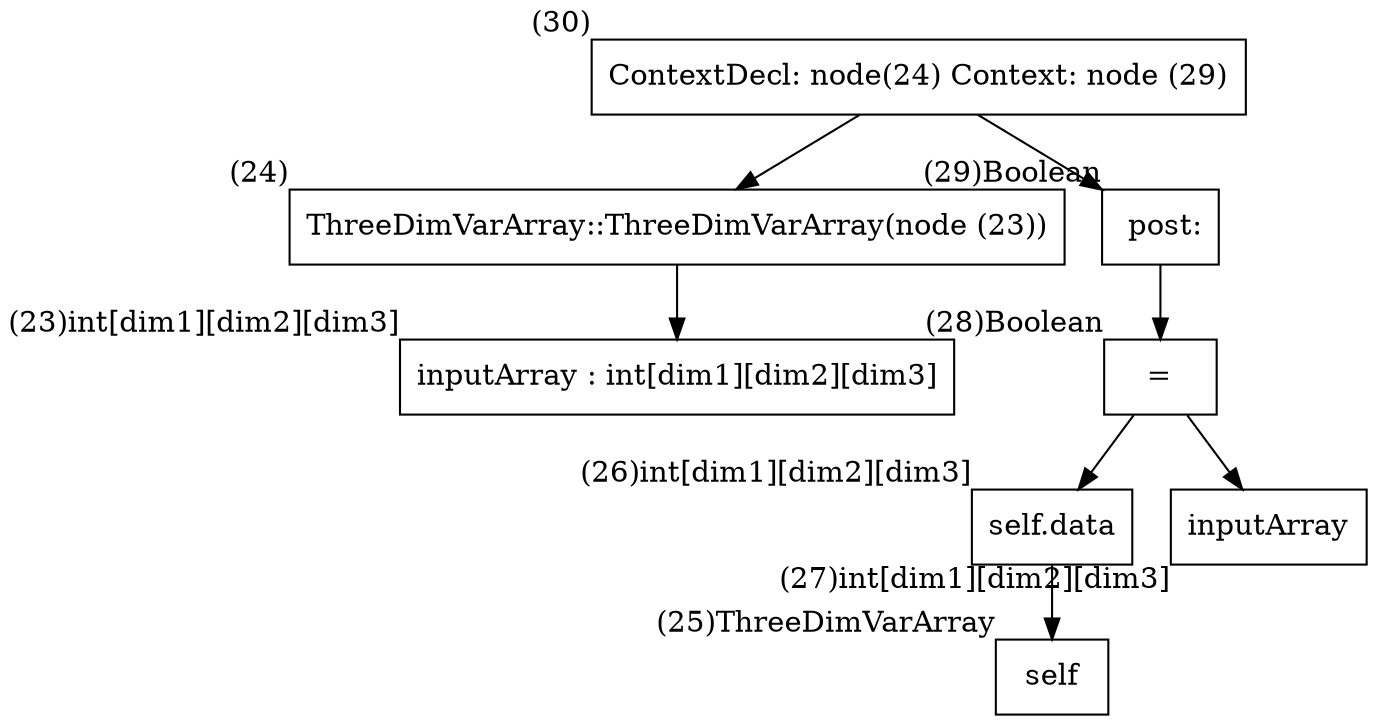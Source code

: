 digraph AST {
  node [shape=box];
  n30 [label="ContextDecl: node(24) Context: node (29)", xlabel="(30)"];
  n30 -> n24;
  n30 -> n29;
  n24 [label="ThreeDimVarArray::ThreeDimVarArray(node (23))", xlabel="(24)"];
  n24 -> n23;
  n29 [label=" post:", xlabel="(29)Boolean"];
  n29 -> n28;
  n23 [label="inputArray : int[dim1][dim2][dim3]", xlabel="(23)int[dim1][dim2][dim3]"];
  n28 [label="=", xlabel="(28)Boolean"];
  n28 -> n26;
  n28 -> n27;
  n26 [label="self.data", xlabel="(26)int[dim1][dim2][dim3]"];
  n26 -> n25;
  n27 [label="inputArray", xlabel="(27)int[dim1][dim2][dim3]"];
  n25 [label="self", xlabel="(25)ThreeDimVarArray"];
}
